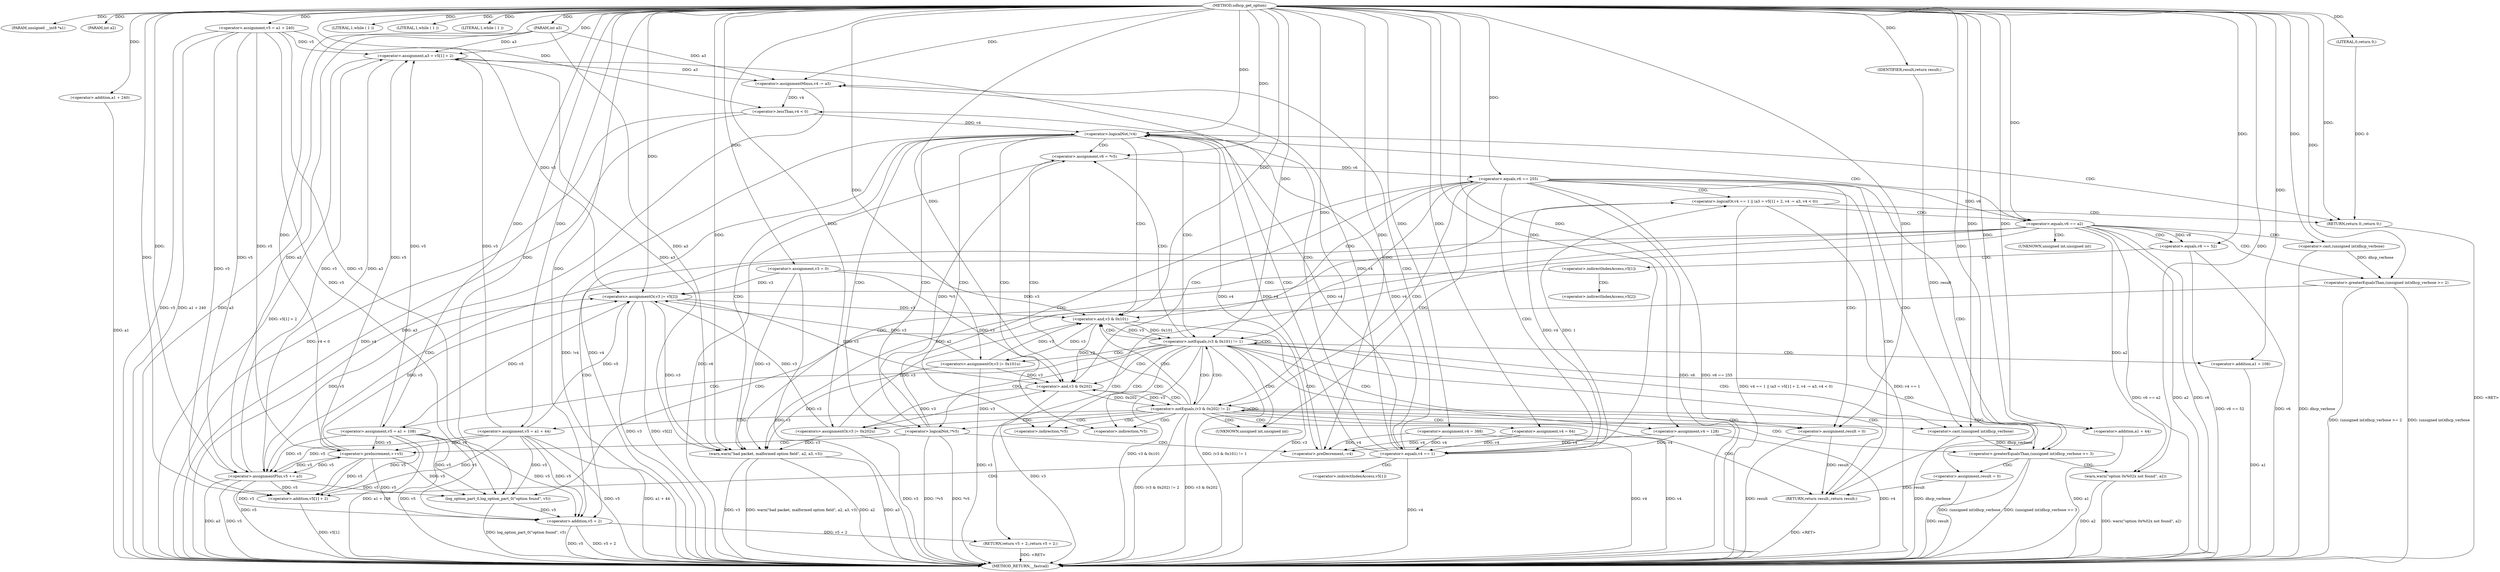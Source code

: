 digraph udhcp_get_option {  
"1000106" [label = "(METHOD,udhcp_get_option)" ]
"1000278" [label = "(METHOD_RETURN,__fastcall)" ]
"1000107" [label = "(PARAM,unsigned __int8 *a1)" ]
"1000108" [label = "(PARAM,int a2)" ]
"1000109" [label = "(PARAM,int a3)" ]
"1000116" [label = "(<operator>.assignment,v3 = 0)" ]
"1000119" [label = "(<operator>.assignment,v4 = 388)" ]
"1000122" [label = "(<operator>.assignment,v5 = a1 + 240)" ]
"1000124" [label = "(<operator>.addition,a1 + 240)" ]
"1000128" [label = "(LITERAL,1,while ( 1 ))" ]
"1000131" [label = "(LITERAL,1,while ( 1 ))" ]
"1000134" [label = "(LITERAL,1,while ( 1 ))" ]
"1000136" [label = "(<operator>.assignment,v6 = *v5)" ]
"1000141" [label = "(<operator>.logicalNot,!*v5)" ]
"1000145" [label = "(<operator>.preDecrement,--v4)" ]
"1000147" [label = "(<operator>.preIncrement,++v5)" ]
"1000151" [label = "(<operator>.equals,v6 == 255)" ]
"1000156" [label = "(<operator>.logicalOr,v4 == 1 || (a3 = v5[1] + 2, v4 -= a3, v4 < 0))" ]
"1000157" [label = "(<operator>.equals,v4 == 1)" ]
"1000161" [label = "(<operator>.assignment,a3 = v5[1] + 2)" ]
"1000163" [label = "(<operator>.addition,v5[1] + 2)" ]
"1000169" [label = "(<operator>.assignmentMinus,v4 -= a3)" ]
"1000172" [label = "(<operator>.lessThan,v4 < 0)" ]
"1000177" [label = "(warn,warn(\"bad packet, malformed option field\", a2, a3, v3))" ]
"1000182" [label = "(RETURN,return 0;,return 0;)" ]
"1000183" [label = "(LITERAL,0,return 0;)" ]
"1000185" [label = "(<operator>.equals,v6 == a2)" ]
"1000190" [label = "(<operator>.greaterEqualsThan,(unsigned int)dhcp_verbose >= 2)" ]
"1000191" [label = "(<operator>.cast,(unsigned int)dhcp_verbose)" ]
"1000195" [label = "(log_option_part_0,log_option_part_0(\"option found\", v5))" ]
"1000198" [label = "(RETURN,return v5 + 2;,return v5 + 2;)" ]
"1000199" [label = "(<operator>.addition,v5 + 2)" ]
"1000203" [label = "(<operator>.equals,v6 == 52)" ]
"1000211" [label = "(<operators>.assignmentOr,v3 |= v5[2])" ]
"1000216" [label = "(<operator>.assignmentPlus,v5 += a3)" ]
"1000221" [label = "(<operator>.logicalNot,!v4)" ]
"1000225" [label = "(<operator>.notEquals,(v3 & 0x101) != 1)" ]
"1000226" [label = "(<operator>.and,v3 & 0x101)" ]
"1000231" [label = "(<operators>.assignmentOr,v3 |= 0x101u)" ]
"1000234" [label = "(<operator>.assignment,v5 = a1 + 108)" ]
"1000236" [label = "(<operator>.addition,a1 + 108)" ]
"1000239" [label = "(<operator>.assignment,v4 = 128)" ]
"1000243" [label = "(<operator>.notEquals,(v3 & 0x202) != 2)" ]
"1000244" [label = "(<operator>.and,v3 & 0x202)" ]
"1000249" [label = "(<operators>.assignmentOr,v3 |= 0x202u)" ]
"1000252" [label = "(<operator>.assignment,v5 = a1 + 44)" ]
"1000254" [label = "(<operator>.addition,a1 + 44)" ]
"1000257" [label = "(<operator>.assignment,v4 = 64)" ]
"1000260" [label = "(<operator>.assignment,result = 0)" ]
"1000264" [label = "(<operator>.greaterEqualsThan,(unsigned int)dhcp_verbose >= 3)" ]
"1000265" [label = "(<operator>.cast,(unsigned int)dhcp_verbose)" ]
"1000270" [label = "(warn,warn(\"option 0x%02x not found\", a2))" ]
"1000273" [label = "(<operator>.assignment,result = 0)" ]
"1000276" [label = "(RETURN,return result;,return result;)" ]
"1000277" [label = "(IDENTIFIER,result,return result;)" ]
"1000138" [label = "(<operator>.indirection,*v5)" ]
"1000142" [label = "(<operator>.indirection,*v5)" ]
"1000164" [label = "(<operator>.indirectIndexAccess,v5[1])" ]
"1000192" [label = "(UNKNOWN,unsigned int,unsigned int)" ]
"1000208" [label = "(<operator>.indirectIndexAccess,v5[1])" ]
"1000213" [label = "(<operator>.indirectIndexAccess,v5[2])" ]
"1000266" [label = "(UNKNOWN,unsigned int,unsigned int)" ]
  "1000276" -> "1000278"  [ label = "DDG: <RET>"] 
  "1000198" -> "1000278"  [ label = "DDG: <RET>"] 
  "1000122" -> "1000278"  [ label = "DDG: a1 + 240"] 
  "1000177" -> "1000278"  [ label = "DDG: a3"] 
  "1000156" -> "1000278"  [ label = "DDG: v4 == 1 || (a3 = v5[1] + 2, v4 -= a3, v4 < 0)"] 
  "1000172" -> "1000278"  [ label = "DDG: v4 < 0"] 
  "1000211" -> "1000278"  [ label = "DDG: v3"] 
  "1000177" -> "1000278"  [ label = "DDG: v3"] 
  "1000163" -> "1000278"  [ label = "DDG: v5[1]"] 
  "1000243" -> "1000278"  [ label = "DDG: (v3 & 0x202) != 2"] 
  "1000265" -> "1000278"  [ label = "DDG: dhcp_verbose"] 
  "1000216" -> "1000278"  [ label = "DDG: a3"] 
  "1000199" -> "1000278"  [ label = "DDG: v5"] 
  "1000190" -> "1000278"  [ label = "DDG: (unsigned int)dhcp_verbose"] 
  "1000116" -> "1000278"  [ label = "DDG: v3"] 
  "1000199" -> "1000278"  [ label = "DDG: v5 + 2"] 
  "1000161" -> "1000278"  [ label = "DDG: v5[1] + 2"] 
  "1000203" -> "1000278"  [ label = "DDG: v6 == 52"] 
  "1000119" -> "1000278"  [ label = "DDG: v4"] 
  "1000109" -> "1000278"  [ label = "DDG: a3"] 
  "1000243" -> "1000278"  [ label = "DDG: v3 & 0x202"] 
  "1000264" -> "1000278"  [ label = "DDG: (unsigned int)dhcp_verbose"] 
  "1000257" -> "1000278"  [ label = "DDG: v4"] 
  "1000141" -> "1000278"  [ label = "DDG: *v5"] 
  "1000211" -> "1000278"  [ label = "DDG: v5[2]"] 
  "1000156" -> "1000278"  [ label = "DDG: v4 == 1"] 
  "1000216" -> "1000278"  [ label = "DDG: v5"] 
  "1000221" -> "1000278"  [ label = "DDG: !v4"] 
  "1000151" -> "1000278"  [ label = "DDG: v6"] 
  "1000270" -> "1000278"  [ label = "DDG: a2"] 
  "1000273" -> "1000278"  [ label = "DDG: result"] 
  "1000136" -> "1000278"  [ label = "DDG: v6"] 
  "1000270" -> "1000278"  [ label = "DDG: warn(\"option 0x%02x not found\", a2)"] 
  "1000226" -> "1000278"  [ label = "DDG: v3"] 
  "1000225" -> "1000278"  [ label = "DDG: v3 & 0x101"] 
  "1000249" -> "1000278"  [ label = "DDG: v3"] 
  "1000203" -> "1000278"  [ label = "DDG: v6"] 
  "1000147" -> "1000278"  [ label = "DDG: v5"] 
  "1000252" -> "1000278"  [ label = "DDG: v5"] 
  "1000234" -> "1000278"  [ label = "DDG: a1 + 108"] 
  "1000157" -> "1000278"  [ label = "DDG: v4"] 
  "1000190" -> "1000278"  [ label = "DDG: (unsigned int)dhcp_verbose >= 2"] 
  "1000236" -> "1000278"  [ label = "DDG: a1"] 
  "1000231" -> "1000278"  [ label = "DDG: v3"] 
  "1000254" -> "1000278"  [ label = "DDG: a1"] 
  "1000185" -> "1000278"  [ label = "DDG: v6 == a2"] 
  "1000221" -> "1000278"  [ label = "DDG: v4"] 
  "1000191" -> "1000278"  [ label = "DDG: dhcp_verbose"] 
  "1000260" -> "1000278"  [ label = "DDG: result"] 
  "1000225" -> "1000278"  [ label = "DDG: (v3 & 0x101) != 1"] 
  "1000169" -> "1000278"  [ label = "DDG: a3"] 
  "1000141" -> "1000278"  [ label = "DDG: !*v5"] 
  "1000124" -> "1000278"  [ label = "DDG: a1"] 
  "1000185" -> "1000278"  [ label = "DDG: a2"] 
  "1000177" -> "1000278"  [ label = "DDG: warn(\"bad packet, malformed option field\", a2, a3, v3)"] 
  "1000177" -> "1000278"  [ label = "DDG: a2"] 
  "1000264" -> "1000278"  [ label = "DDG: (unsigned int)dhcp_verbose >= 3"] 
  "1000172" -> "1000278"  [ label = "DDG: v4"] 
  "1000252" -> "1000278"  [ label = "DDG: a1 + 44"] 
  "1000195" -> "1000278"  [ label = "DDG: log_option_part_0(\"option found\", v5)"] 
  "1000239" -> "1000278"  [ label = "DDG: v4"] 
  "1000244" -> "1000278"  [ label = "DDG: v3"] 
  "1000122" -> "1000278"  [ label = "DDG: v5"] 
  "1000234" -> "1000278"  [ label = "DDG: v5"] 
  "1000151" -> "1000278"  [ label = "DDG: v6 == 255"] 
  "1000185" -> "1000278"  [ label = "DDG: v6"] 
  "1000182" -> "1000278"  [ label = "DDG: <RET>"] 
  "1000106" -> "1000107"  [ label = "DDG: "] 
  "1000106" -> "1000108"  [ label = "DDG: "] 
  "1000106" -> "1000109"  [ label = "DDG: "] 
  "1000106" -> "1000116"  [ label = "DDG: "] 
  "1000106" -> "1000119"  [ label = "DDG: "] 
  "1000106" -> "1000122"  [ label = "DDG: "] 
  "1000106" -> "1000124"  [ label = "DDG: "] 
  "1000106" -> "1000128"  [ label = "DDG: "] 
  "1000106" -> "1000131"  [ label = "DDG: "] 
  "1000106" -> "1000134"  [ label = "DDG: "] 
  "1000141" -> "1000136"  [ label = "DDG: *v5"] 
  "1000106" -> "1000136"  [ label = "DDG: "] 
  "1000119" -> "1000145"  [ label = "DDG: v4"] 
  "1000257" -> "1000145"  [ label = "DDG: v4"] 
  "1000221" -> "1000145"  [ label = "DDG: v4"] 
  "1000239" -> "1000145"  [ label = "DDG: v4"] 
  "1000106" -> "1000145"  [ label = "DDG: "] 
  "1000216" -> "1000147"  [ label = "DDG: v5"] 
  "1000122" -> "1000147"  [ label = "DDG: v5"] 
  "1000234" -> "1000147"  [ label = "DDG: v5"] 
  "1000252" -> "1000147"  [ label = "DDG: v5"] 
  "1000106" -> "1000147"  [ label = "DDG: "] 
  "1000136" -> "1000151"  [ label = "DDG: v6"] 
  "1000106" -> "1000151"  [ label = "DDG: "] 
  "1000157" -> "1000156"  [ label = "DDG: v4"] 
  "1000157" -> "1000156"  [ label = "DDG: 1"] 
  "1000119" -> "1000157"  [ label = "DDG: v4"] 
  "1000257" -> "1000157"  [ label = "DDG: v4"] 
  "1000221" -> "1000157"  [ label = "DDG: v4"] 
  "1000239" -> "1000157"  [ label = "DDG: v4"] 
  "1000106" -> "1000157"  [ label = "DDG: "] 
  "1000216" -> "1000161"  [ label = "DDG: v5"] 
  "1000122" -> "1000161"  [ label = "DDG: v5"] 
  "1000234" -> "1000161"  [ label = "DDG: v5"] 
  "1000147" -> "1000161"  [ label = "DDG: v5"] 
  "1000252" -> "1000161"  [ label = "DDG: v5"] 
  "1000106" -> "1000161"  [ label = "DDG: "] 
  "1000109" -> "1000161"  [ label = "DDG: a3"] 
  "1000216" -> "1000163"  [ label = "DDG: v5"] 
  "1000122" -> "1000163"  [ label = "DDG: v5"] 
  "1000234" -> "1000163"  [ label = "DDG: v5"] 
  "1000147" -> "1000163"  [ label = "DDG: v5"] 
  "1000252" -> "1000163"  [ label = "DDG: v5"] 
  "1000106" -> "1000163"  [ label = "DDG: "] 
  "1000161" -> "1000169"  [ label = "DDG: a3"] 
  "1000109" -> "1000169"  [ label = "DDG: a3"] 
  "1000106" -> "1000169"  [ label = "DDG: "] 
  "1000157" -> "1000169"  [ label = "DDG: v4"] 
  "1000169" -> "1000172"  [ label = "DDG: v4"] 
  "1000106" -> "1000172"  [ label = "DDG: "] 
  "1000106" -> "1000177"  [ label = "DDG: "] 
  "1000185" -> "1000177"  [ label = "DDG: a2"] 
  "1000109" -> "1000177"  [ label = "DDG: a3"] 
  "1000161" -> "1000177"  [ label = "DDG: a3"] 
  "1000211" -> "1000177"  [ label = "DDG: v3"] 
  "1000116" -> "1000177"  [ label = "DDG: v3"] 
  "1000249" -> "1000177"  [ label = "DDG: v3"] 
  "1000231" -> "1000177"  [ label = "DDG: v3"] 
  "1000183" -> "1000182"  [ label = "DDG: 0"] 
  "1000106" -> "1000182"  [ label = "DDG: "] 
  "1000106" -> "1000183"  [ label = "DDG: "] 
  "1000151" -> "1000185"  [ label = "DDG: v6"] 
  "1000106" -> "1000185"  [ label = "DDG: "] 
  "1000191" -> "1000190"  [ label = "DDG: dhcp_verbose"] 
  "1000106" -> "1000191"  [ label = "DDG: "] 
  "1000106" -> "1000190"  [ label = "DDG: "] 
  "1000106" -> "1000195"  [ label = "DDG: "] 
  "1000216" -> "1000195"  [ label = "DDG: v5"] 
  "1000122" -> "1000195"  [ label = "DDG: v5"] 
  "1000234" -> "1000195"  [ label = "DDG: v5"] 
  "1000147" -> "1000195"  [ label = "DDG: v5"] 
  "1000252" -> "1000195"  [ label = "DDG: v5"] 
  "1000199" -> "1000198"  [ label = "DDG: v5 + 2"] 
  "1000216" -> "1000199"  [ label = "DDG: v5"] 
  "1000195" -> "1000199"  [ label = "DDG: v5"] 
  "1000122" -> "1000199"  [ label = "DDG: v5"] 
  "1000234" -> "1000199"  [ label = "DDG: v5"] 
  "1000147" -> "1000199"  [ label = "DDG: v5"] 
  "1000252" -> "1000199"  [ label = "DDG: v5"] 
  "1000106" -> "1000199"  [ label = "DDG: "] 
  "1000185" -> "1000203"  [ label = "DDG: v6"] 
  "1000106" -> "1000203"  [ label = "DDG: "] 
  "1000216" -> "1000211"  [ label = "DDG: v5"] 
  "1000122" -> "1000211"  [ label = "DDG: v5"] 
  "1000234" -> "1000211"  [ label = "DDG: v5"] 
  "1000147" -> "1000211"  [ label = "DDG: v5"] 
  "1000252" -> "1000211"  [ label = "DDG: v5"] 
  "1000116" -> "1000211"  [ label = "DDG: v3"] 
  "1000249" -> "1000211"  [ label = "DDG: v3"] 
  "1000231" -> "1000211"  [ label = "DDG: v3"] 
  "1000106" -> "1000211"  [ label = "DDG: "] 
  "1000109" -> "1000216"  [ label = "DDG: a3"] 
  "1000106" -> "1000216"  [ label = "DDG: "] 
  "1000161" -> "1000216"  [ label = "DDG: a3"] 
  "1000122" -> "1000216"  [ label = "DDG: v5"] 
  "1000234" -> "1000216"  [ label = "DDG: v5"] 
  "1000147" -> "1000216"  [ label = "DDG: v5"] 
  "1000252" -> "1000216"  [ label = "DDG: v5"] 
  "1000157" -> "1000221"  [ label = "DDG: v4"] 
  "1000172" -> "1000221"  [ label = "DDG: v4"] 
  "1000145" -> "1000221"  [ label = "DDG: v4"] 
  "1000106" -> "1000221"  [ label = "DDG: "] 
  "1000226" -> "1000225"  [ label = "DDG: v3"] 
  "1000226" -> "1000225"  [ label = "DDG: 0x101"] 
  "1000211" -> "1000226"  [ label = "DDG: v3"] 
  "1000116" -> "1000226"  [ label = "DDG: v3"] 
  "1000249" -> "1000226"  [ label = "DDG: v3"] 
  "1000231" -> "1000226"  [ label = "DDG: v3"] 
  "1000106" -> "1000226"  [ label = "DDG: "] 
  "1000106" -> "1000225"  [ label = "DDG: "] 
  "1000106" -> "1000231"  [ label = "DDG: "] 
  "1000226" -> "1000231"  [ label = "DDG: v3"] 
  "1000106" -> "1000234"  [ label = "DDG: "] 
  "1000106" -> "1000236"  [ label = "DDG: "] 
  "1000106" -> "1000239"  [ label = "DDG: "] 
  "1000244" -> "1000243"  [ label = "DDG: v3"] 
  "1000244" -> "1000243"  [ label = "DDG: 0x202"] 
  "1000211" -> "1000244"  [ label = "DDG: v3"] 
  "1000116" -> "1000244"  [ label = "DDG: v3"] 
  "1000231" -> "1000244"  [ label = "DDG: v3"] 
  "1000226" -> "1000244"  [ label = "DDG: v3"] 
  "1000249" -> "1000244"  [ label = "DDG: v3"] 
  "1000106" -> "1000244"  [ label = "DDG: "] 
  "1000106" -> "1000243"  [ label = "DDG: "] 
  "1000106" -> "1000249"  [ label = "DDG: "] 
  "1000244" -> "1000249"  [ label = "DDG: v3"] 
  "1000106" -> "1000252"  [ label = "DDG: "] 
  "1000106" -> "1000254"  [ label = "DDG: "] 
  "1000106" -> "1000257"  [ label = "DDG: "] 
  "1000106" -> "1000260"  [ label = "DDG: "] 
  "1000265" -> "1000264"  [ label = "DDG: dhcp_verbose"] 
  "1000106" -> "1000265"  [ label = "DDG: "] 
  "1000106" -> "1000264"  [ label = "DDG: "] 
  "1000106" -> "1000270"  [ label = "DDG: "] 
  "1000185" -> "1000270"  [ label = "DDG: a2"] 
  "1000106" -> "1000273"  [ label = "DDG: "] 
  "1000277" -> "1000276"  [ label = "DDG: result"] 
  "1000273" -> "1000276"  [ label = "DDG: result"] 
  "1000260" -> "1000276"  [ label = "DDG: result"] 
  "1000106" -> "1000277"  [ label = "DDG: "] 
  "1000141" -> "1000221"  [ label = "CDG: "] 
  "1000141" -> "1000151"  [ label = "CDG: "] 
  "1000141" -> "1000147"  [ label = "CDG: "] 
  "1000141" -> "1000145"  [ label = "CDG: "] 
  "1000151" -> "1000157"  [ label = "CDG: "] 
  "1000151" -> "1000156"  [ label = "CDG: "] 
  "1000151" -> "1000226"  [ label = "CDG: "] 
  "1000151" -> "1000225"  [ label = "CDG: "] 
  "1000151" -> "1000244"  [ label = "CDG: "] 
  "1000151" -> "1000243"  [ label = "CDG: "] 
  "1000151" -> "1000266"  [ label = "CDG: "] 
  "1000151" -> "1000265"  [ label = "CDG: "] 
  "1000151" -> "1000264"  [ label = "CDG: "] 
  "1000151" -> "1000260"  [ label = "CDG: "] 
  "1000151" -> "1000276"  [ label = "CDG: "] 
  "1000156" -> "1000185"  [ label = "CDG: "] 
  "1000156" -> "1000182"  [ label = "CDG: "] 
  "1000156" -> "1000177"  [ label = "CDG: "] 
  "1000157" -> "1000172"  [ label = "CDG: "] 
  "1000157" -> "1000169"  [ label = "CDG: "] 
  "1000157" -> "1000164"  [ label = "CDG: "] 
  "1000157" -> "1000163"  [ label = "CDG: "] 
  "1000157" -> "1000161"  [ label = "CDG: "] 
  "1000185" -> "1000192"  [ label = "CDG: "] 
  "1000185" -> "1000191"  [ label = "CDG: "] 
  "1000185" -> "1000190"  [ label = "CDG: "] 
  "1000185" -> "1000203"  [ label = "CDG: "] 
  "1000185" -> "1000199"  [ label = "CDG: "] 
  "1000185" -> "1000198"  [ label = "CDG: "] 
  "1000185" -> "1000221"  [ label = "CDG: "] 
  "1000185" -> "1000216"  [ label = "CDG: "] 
  "1000190" -> "1000195"  [ label = "CDG: "] 
  "1000203" -> "1000208"  [ label = "CDG: "] 
  "1000208" -> "1000213"  [ label = "CDG: "] 
  "1000208" -> "1000211"  [ label = "CDG: "] 
  "1000221" -> "1000182"  [ label = "CDG: "] 
  "1000221" -> "1000177"  [ label = "CDG: "] 
  "1000221" -> "1000226"  [ label = "CDG: "] 
  "1000221" -> "1000225"  [ label = "CDG: "] 
  "1000221" -> "1000142"  [ label = "CDG: "] 
  "1000221" -> "1000141"  [ label = "CDG: "] 
  "1000221" -> "1000138"  [ label = "CDG: "] 
  "1000221" -> "1000136"  [ label = "CDG: "] 
  "1000225" -> "1000239"  [ label = "CDG: "] 
  "1000225" -> "1000236"  [ label = "CDG: "] 
  "1000225" -> "1000234"  [ label = "CDG: "] 
  "1000225" -> "1000231"  [ label = "CDG: "] 
  "1000225" -> "1000244"  [ label = "CDG: "] 
  "1000225" -> "1000243"  [ label = "CDG: "] 
  "1000225" -> "1000266"  [ label = "CDG: "] 
  "1000225" -> "1000265"  [ label = "CDG: "] 
  "1000225" -> "1000264"  [ label = "CDG: "] 
  "1000225" -> "1000260"  [ label = "CDG: "] 
  "1000225" -> "1000276"  [ label = "CDG: "] 
  "1000225" -> "1000226"  [ label = "CDG: "] 
  "1000225" -> "1000225"  [ label = "CDG: "] 
  "1000225" -> "1000142"  [ label = "CDG: "] 
  "1000225" -> "1000141"  [ label = "CDG: "] 
  "1000225" -> "1000138"  [ label = "CDG: "] 
  "1000225" -> "1000136"  [ label = "CDG: "] 
  "1000243" -> "1000254"  [ label = "CDG: "] 
  "1000243" -> "1000252"  [ label = "CDG: "] 
  "1000243" -> "1000249"  [ label = "CDG: "] 
  "1000243" -> "1000266"  [ label = "CDG: "] 
  "1000243" -> "1000265"  [ label = "CDG: "] 
  "1000243" -> "1000264"  [ label = "CDG: "] 
  "1000243" -> "1000260"  [ label = "CDG: "] 
  "1000243" -> "1000257"  [ label = "CDG: "] 
  "1000243" -> "1000276"  [ label = "CDG: "] 
  "1000243" -> "1000244"  [ label = "CDG: "] 
  "1000243" -> "1000243"  [ label = "CDG: "] 
  "1000243" -> "1000226"  [ label = "CDG: "] 
  "1000243" -> "1000225"  [ label = "CDG: "] 
  "1000243" -> "1000142"  [ label = "CDG: "] 
  "1000243" -> "1000141"  [ label = "CDG: "] 
  "1000243" -> "1000138"  [ label = "CDG: "] 
  "1000243" -> "1000136"  [ label = "CDG: "] 
  "1000264" -> "1000270"  [ label = "CDG: "] 
  "1000264" -> "1000273"  [ label = "CDG: "] 
}
